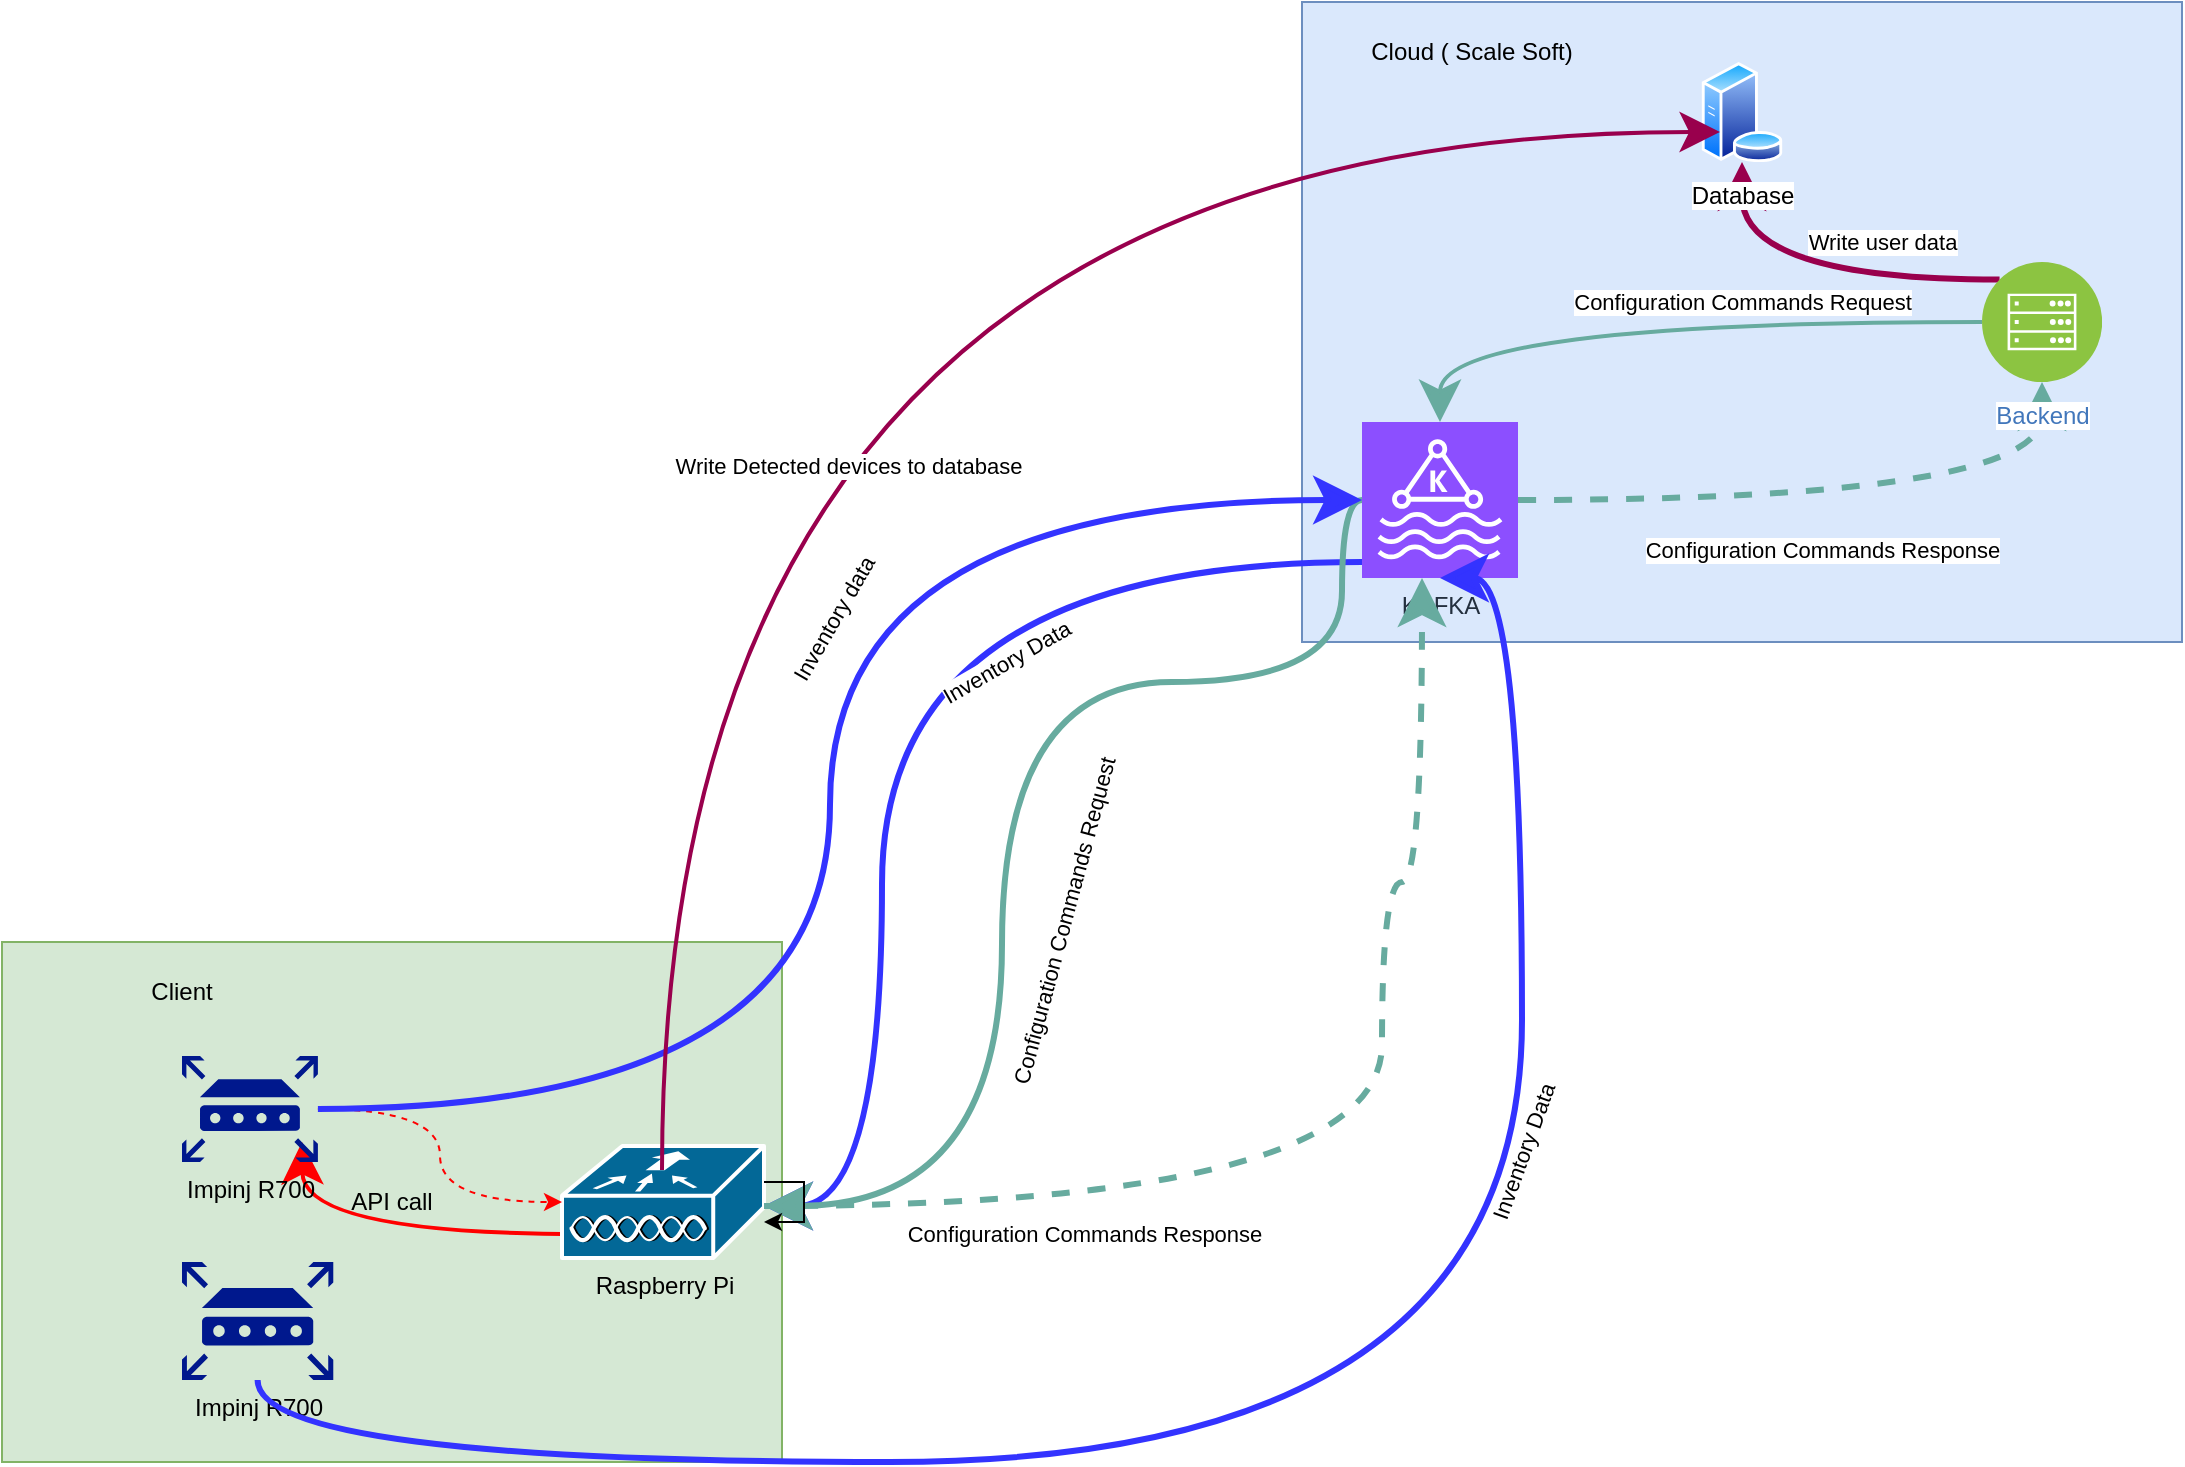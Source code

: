 <mxfile version="24.5.5" type="github">
  <diagram name="Страница — 1" id="hGadKuZSUZHHpC3SCfmS">
    <mxGraphModel dx="2562" dy="2333" grid="1" gridSize="10" guides="1" tooltips="1" connect="1" arrows="1" fold="1" page="1" pageScale="1" pageWidth="827" pageHeight="1169" math="0" shadow="0">
      <root>
        <mxCell id="0" />
        <mxCell id="1" parent="0" />
        <mxCell id="7xYiCA0voqyFiPG2Fma_-1" value="API call" style="html=1;dashed=0;whiteSpace=wrap;fillColor=#d5e8d4;strokeColor=#82b366;" parent="1" vertex="1">
          <mxGeometry x="-210" y="200" width="390" height="260" as="geometry" />
        </mxCell>
        <mxCell id="Yh3LUqaeJqm4dU_0AutN-3" style="edgeStyle=orthogonalEdgeStyle;rounded=0;orthogonalLoop=1;jettySize=auto;html=1;curved=1;strokeColor=#FF0000;strokeWidth=2;endSize=15;" edge="1" parent="1">
          <mxGeometry relative="1" as="geometry">
            <mxPoint x="84" y="346" as="sourcePoint" />
            <mxPoint x="-60.0" y="300.005" as="targetPoint" />
          </mxGeometry>
        </mxCell>
        <mxCell id="7xYiCA0voqyFiPG2Fma_-3" value="Raspberry Pi" style="shape=mxgraph.cisco.wireless.wlan_controller;sketch=0;html=1;pointerEvents=1;dashed=0;fillColor=#036897;strokeColor=#ffffff;strokeWidth=2;verticalLabelPosition=bottom;verticalAlign=top;align=center;outlineConnect=0;" parent="1" vertex="1">
          <mxGeometry x="70" y="302" width="101" height="56" as="geometry" />
        </mxCell>
        <mxCell id="7xYiCA0voqyFiPG2Fma_-4" value="" style="html=1;dashed=0;whiteSpace=wrap;fillColor=#dae8fc;strokeColor=#6c8ebf;" parent="1" vertex="1">
          <mxGeometry x="440" y="-270" width="440" height="320" as="geometry" />
        </mxCell>
        <mxCell id="7xYiCA0voqyFiPG2Fma_-5" value="Client" style="text;html=1;align=center;verticalAlign=middle;whiteSpace=wrap;rounded=0;" parent="1" vertex="1">
          <mxGeometry x="-150" y="210" width="60" height="30" as="geometry" />
        </mxCell>
        <mxCell id="7xYiCA0voqyFiPG2Fma_-6" value="Cloud ( Scale Soft)" style="text;html=1;align=center;verticalAlign=middle;whiteSpace=wrap;rounded=0;" parent="1" vertex="1">
          <mxGeometry x="450" y="-260" width="150" height="30" as="geometry" />
        </mxCell>
        <mxCell id="7xYiCA0voqyFiPG2Fma_-18" style="edgeStyle=orthogonalEdgeStyle;rounded=0;orthogonalLoop=1;jettySize=auto;html=1;curved=1;strokeColor=#3333FF;strokeWidth=3;endSize=15;" parent="1" source="7xYiCA0voqyFiPG2Fma_-7" target="7xYiCA0voqyFiPG2Fma_-3" edge="1">
          <mxGeometry relative="1" as="geometry">
            <Array as="points">
              <mxPoint x="230" y="10" />
              <mxPoint x="230" y="332" />
            </Array>
          </mxGeometry>
        </mxCell>
        <mxCell id="7xYiCA0voqyFiPG2Fma_-30" value="Inventory Data" style="edgeLabel;html=1;align=center;verticalAlign=middle;resizable=0;points=[];rotation=-30;" parent="7xYiCA0voqyFiPG2Fma_-18" vertex="1" connectable="0">
          <mxGeometry x="-0.44" y="38" relative="1" as="geometry">
            <mxPoint x="-4" y="12" as="offset" />
          </mxGeometry>
        </mxCell>
        <mxCell id="7xYiCA0voqyFiPG2Fma_-22" style="edgeStyle=orthogonalEdgeStyle;rounded=0;orthogonalLoop=1;jettySize=auto;html=1;strokeColor=#67AB9F;strokeWidth=3;endSize=15;curved=1;" parent="1" source="7xYiCA0voqyFiPG2Fma_-7" target="7xYiCA0voqyFiPG2Fma_-3" edge="1">
          <mxGeometry relative="1" as="geometry">
            <Array as="points">
              <mxPoint x="460" y="-21" />
              <mxPoint x="460" y="70" />
              <mxPoint x="290" y="70" />
              <mxPoint x="290" y="332" />
            </Array>
          </mxGeometry>
        </mxCell>
        <mxCell id="7xYiCA0voqyFiPG2Fma_-25" style="edgeStyle=orthogonalEdgeStyle;rounded=0;orthogonalLoop=1;jettySize=auto;html=1;entryX=0.5;entryY=1;entryDx=0;entryDy=0;strokeWidth=3;endSize=15;strokeColor=#67AB9F;dashed=1;curved=1;" parent="1" source="7xYiCA0voqyFiPG2Fma_-7" target="7xYiCA0voqyFiPG2Fma_-8" edge="1">
          <mxGeometry relative="1" as="geometry" />
        </mxCell>
        <mxCell id="7xYiCA0voqyFiPG2Fma_-7" value="KAFKA" style="sketch=0;points=[[0,0,0],[0.25,0,0],[0.5,0,0],[0.75,0,0],[1,0,0],[0,1,0],[0.25,1,0],[0.5,1,0],[0.75,1,0],[1,1,0],[0,0.25,0],[0,0.5,0],[0,0.75,0],[1,0.25,0],[1,0.5,0],[1,0.75,0]];outlineConnect=0;fontColor=#232F3E;fillColor=#8C4FFF;strokeColor=#ffffff;dashed=0;verticalLabelPosition=bottom;verticalAlign=top;align=center;html=1;fontSize=12;fontStyle=0;aspect=fixed;shape=mxgraph.aws4.resourceIcon;resIcon=mxgraph.aws4.managed_streaming_for_kafka;" parent="1" vertex="1">
          <mxGeometry x="470" y="-60" width="78" height="78" as="geometry" />
        </mxCell>
        <mxCell id="7xYiCA0voqyFiPG2Fma_-19" style="edgeStyle=orthogonalEdgeStyle;rounded=0;orthogonalLoop=1;jettySize=auto;html=1;curved=1;strokeWidth=2;endSize=15;strokeColor=#67AB9F;" parent="1" source="7xYiCA0voqyFiPG2Fma_-8" target="7xYiCA0voqyFiPG2Fma_-7" edge="1">
          <mxGeometry relative="1" as="geometry" />
        </mxCell>
        <mxCell id="7xYiCA0voqyFiPG2Fma_-20" value="Configuration Commands Request" style="edgeLabel;html=1;align=center;verticalAlign=middle;resizable=0;points=[];rotation=-75;" parent="7xYiCA0voqyFiPG2Fma_-19" vertex="1" connectable="0">
          <mxGeometry x="-0.043" y="5" relative="1" as="geometry">
            <mxPoint x="-306" y="295" as="offset" />
          </mxGeometry>
        </mxCell>
        <mxCell id="7xYiCA0voqyFiPG2Fma_-29" value="Configuration Commands Request" style="edgeLabel;html=1;align=center;verticalAlign=middle;resizable=0;points=[];" parent="7xYiCA0voqyFiPG2Fma_-19" vertex="1" connectable="0">
          <mxGeometry x="-0.163" y="2" relative="1" as="geometry">
            <mxPoint x="14" y="-12" as="offset" />
          </mxGeometry>
        </mxCell>
        <mxCell id="7xYiCA0voqyFiPG2Fma_-35" style="edgeStyle=orthogonalEdgeStyle;rounded=0;orthogonalLoop=1;jettySize=auto;html=1;exitX=0;exitY=0;exitDx=0;exitDy=0;curved=1;strokeWidth=3;endSize=15;strokeColor=#99004D;" parent="1" source="7xYiCA0voqyFiPG2Fma_-8" target="7xYiCA0voqyFiPG2Fma_-9" edge="1">
          <mxGeometry relative="1" as="geometry" />
        </mxCell>
        <mxCell id="7xYiCA0voqyFiPG2Fma_-36" value="Write user data" style="edgeLabel;html=1;align=center;verticalAlign=middle;resizable=0;points=[];" parent="7xYiCA0voqyFiPG2Fma_-35" vertex="1" connectable="0">
          <mxGeometry x="-0.115" y="-8" relative="1" as="geometry">
            <mxPoint x="24" y="-11" as="offset" />
          </mxGeometry>
        </mxCell>
        <mxCell id="7xYiCA0voqyFiPG2Fma_-8" value="Backend" style="image;aspect=fixed;perimeter=ellipsePerimeter;html=1;align=center;shadow=0;dashed=0;fontColor=#4277BB;labelBackgroundColor=default;fontSize=12;spacingTop=3;image=img/lib/ibm/infrastructure/mobile_backend.svg;" parent="1" vertex="1">
          <mxGeometry x="780" y="-140" width="60" height="60" as="geometry" />
        </mxCell>
        <mxCell id="7xYiCA0voqyFiPG2Fma_-9" value="Database" style="image;aspect=fixed;perimeter=ellipsePerimeter;html=1;align=center;shadow=0;dashed=0;spacingTop=3;image=img/lib/active_directory/database_server.svg;" parent="1" vertex="1">
          <mxGeometry x="639.5" y="-240" width="41" height="50" as="geometry" />
        </mxCell>
        <mxCell id="Yh3LUqaeJqm4dU_0AutN-4" style="edgeStyle=orthogonalEdgeStyle;rounded=0;orthogonalLoop=1;jettySize=auto;html=1;curved=1;strokeColor=#FF0000;dashed=1;" edge="1" parent="1" source="7xYiCA0voqyFiPG2Fma_-12" target="7xYiCA0voqyFiPG2Fma_-3">
          <mxGeometry relative="1" as="geometry" />
        </mxCell>
        <mxCell id="7xYiCA0voqyFiPG2Fma_-12" value="Impinj R700" style="sketch=0;aspect=fixed;pointerEvents=1;shadow=0;dashed=0;html=1;strokeColor=none;labelPosition=center;verticalLabelPosition=bottom;verticalAlign=top;align=center;fillColor=#00188D;shape=mxgraph.mscae.enterprise.router" parent="1" vertex="1">
          <mxGeometry x="-120" y="257" width="67.95" height="53" as="geometry" />
        </mxCell>
        <mxCell id="7xYiCA0voqyFiPG2Fma_-13" value="Impinj R700" style="sketch=0;aspect=fixed;pointerEvents=1;shadow=0;dashed=0;html=1;strokeColor=none;labelPosition=center;verticalLabelPosition=bottom;verticalAlign=top;align=center;fillColor=#00188D;shape=mxgraph.mscae.enterprise.router" parent="1" vertex="1">
          <mxGeometry x="-120" y="360" width="75.64" height="59" as="geometry" />
        </mxCell>
        <mxCell id="7xYiCA0voqyFiPG2Fma_-16" style="edgeStyle=orthogonalEdgeStyle;rounded=0;orthogonalLoop=1;jettySize=auto;html=1;entryX=0;entryY=0.5;entryDx=0;entryDy=0;entryPerimeter=0;curved=1;strokeWidth=3;endSize=15;strokeColor=#3333FF;" parent="1" source="7xYiCA0voqyFiPG2Fma_-12" target="7xYiCA0voqyFiPG2Fma_-7" edge="1">
          <mxGeometry relative="1" as="geometry" />
        </mxCell>
        <mxCell id="7xYiCA0voqyFiPG2Fma_-21" value="Inventory data" style="edgeLabel;html=1;align=center;verticalAlign=middle;resizable=0;points=[];rotation=-60;" parent="7xYiCA0voqyFiPG2Fma_-16" vertex="1" connectable="0">
          <mxGeometry x="0.183" y="-20" relative="1" as="geometry">
            <mxPoint x="-18" y="-12" as="offset" />
          </mxGeometry>
        </mxCell>
        <mxCell id="7xYiCA0voqyFiPG2Fma_-17" style="edgeStyle=orthogonalEdgeStyle;rounded=0;orthogonalLoop=1;jettySize=auto;html=1;entryX=0.5;entryY=1;entryDx=0;entryDy=0;entryPerimeter=0;curved=1;strokeWidth=3;endSize=15;strokeColor=#3333FF;" parent="1" source="7xYiCA0voqyFiPG2Fma_-13" target="7xYiCA0voqyFiPG2Fma_-7" edge="1">
          <mxGeometry relative="1" as="geometry">
            <Array as="points">
              <mxPoint x="-82" y="460" />
              <mxPoint x="550" y="460" />
              <mxPoint x="550" y="18" />
            </Array>
          </mxGeometry>
        </mxCell>
        <mxCell id="7xYiCA0voqyFiPG2Fma_-31" value="Inventory Data" style="edgeLabel;html=1;align=center;verticalAlign=middle;resizable=0;points=[];rotation=-70;" parent="7xYiCA0voqyFiPG2Fma_-17" vertex="1" connectable="0">
          <mxGeometry x="0.442" y="6" relative="1" as="geometry">
            <mxPoint x="6" y="5" as="offset" />
          </mxGeometry>
        </mxCell>
        <mxCell id="7xYiCA0voqyFiPG2Fma_-23" style="edgeStyle=orthogonalEdgeStyle;rounded=0;orthogonalLoop=1;jettySize=auto;html=1;strokeColor=#67AB9F;strokeWidth=3;endSize=15;curved=1;dashed=1;" parent="1" source="7xYiCA0voqyFiPG2Fma_-3" target="7xYiCA0voqyFiPG2Fma_-7" edge="1">
          <mxGeometry relative="1" as="geometry">
            <Array as="points">
              <mxPoint x="480" y="332" />
              <mxPoint x="480" y="170" />
              <mxPoint x="500" y="170" />
            </Array>
          </mxGeometry>
        </mxCell>
        <mxCell id="7xYiCA0voqyFiPG2Fma_-24" value="Configuration Commands Response" style="edgeLabel;html=1;align=center;verticalAlign=middle;resizable=0;points=[];" parent="7xYiCA0voqyFiPG2Fma_-23" vertex="1" connectable="0">
          <mxGeometry x="0.134" y="3" relative="1" as="geometry">
            <mxPoint x="223" y="-273" as="offset" />
          </mxGeometry>
        </mxCell>
        <mxCell id="7xYiCA0voqyFiPG2Fma_-26" value="Configuration Commands Response" style="edgeLabel;html=1;align=center;verticalAlign=middle;resizable=0;points=[];rotation=0;" parent="1" vertex="1" connectable="0">
          <mxGeometry x="339.997" y="389.497" as="geometry">
            <mxPoint x="-9.376" y="-44.239" as="offset" />
          </mxGeometry>
        </mxCell>
        <mxCell id="7xYiCA0voqyFiPG2Fma_-33" style="edgeStyle=orthogonalEdgeStyle;rounded=0;orthogonalLoop=1;jettySize=auto;html=1;entryX=0;entryY=0.5;entryDx=0;entryDy=0;curved=1;strokeWidth=2;endSize=14;strokeColor=#99004D;" parent="1" edge="1">
          <mxGeometry relative="1" as="geometry">
            <mxPoint x="120" y="314" as="sourcePoint" />
            <mxPoint x="649" y="-205" as="targetPoint" />
            <Array as="points">
              <mxPoint x="120" y="-205" />
            </Array>
          </mxGeometry>
        </mxCell>
        <mxCell id="7xYiCA0voqyFiPG2Fma_-34" value="Write Detected devices to database" style="edgeLabel;html=1;align=center;verticalAlign=middle;resizable=0;points=[];" parent="7xYiCA0voqyFiPG2Fma_-33" vertex="1" connectable="0">
          <mxGeometry x="-0.329" y="-93" relative="1" as="geometry">
            <mxPoint y="-1" as="offset" />
          </mxGeometry>
        </mxCell>
        <mxCell id="Yh3LUqaeJqm4dU_0AutN-5" style="edgeStyle=orthogonalEdgeStyle;rounded=0;orthogonalLoop=1;jettySize=auto;html=1;" edge="1" parent="1" source="7xYiCA0voqyFiPG2Fma_-3" target="7xYiCA0voqyFiPG2Fma_-3">
          <mxGeometry relative="1" as="geometry" />
        </mxCell>
      </root>
    </mxGraphModel>
  </diagram>
</mxfile>

